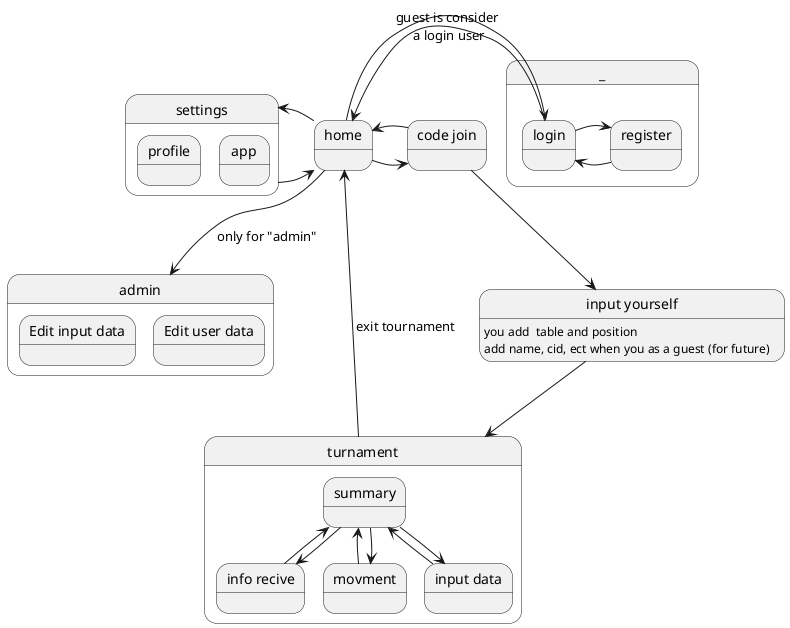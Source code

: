 @startuml
State B as "_"{
    state B1 as "login"
    state B2 as "register"
 B2 -> B1
 B1 -> B2
}

A1 -> B1:guest is consider\n a login user
A1 <- B1
'State A as "after login"{
state A1 as "home"
state A3 as "code join"
state C as "settings"{
    state C1 as "profile"
    state C2 as "app"
}
'[*]->C : from close to all point in app
state A4 as "input yourself"
      A4 :you add  table and position
      A4 : add name, cid, ect when you as a guest (for future)
C -> A1
C <- A1
 A3 --> A4
 A4 -->D
 A1 -> A3
 A3 ->A1
 D --> A1 : exit tournament
state D as "turnament"{
   state D0 as "summary"
   state D1 as "info recive"
   state D2 as "movment"
   state D3 as "input data"
   D0 --> D1
   D0 --> D2
   D0 --> D3
   D0 <-- D1
   D0 <-- D2
   D0 <-- D3
}
state E as "admin"{
    state E1 as "Edit input data"
    state E2 as "Edit user data"
}
A1 --> E :only for "admin"



@enduml
